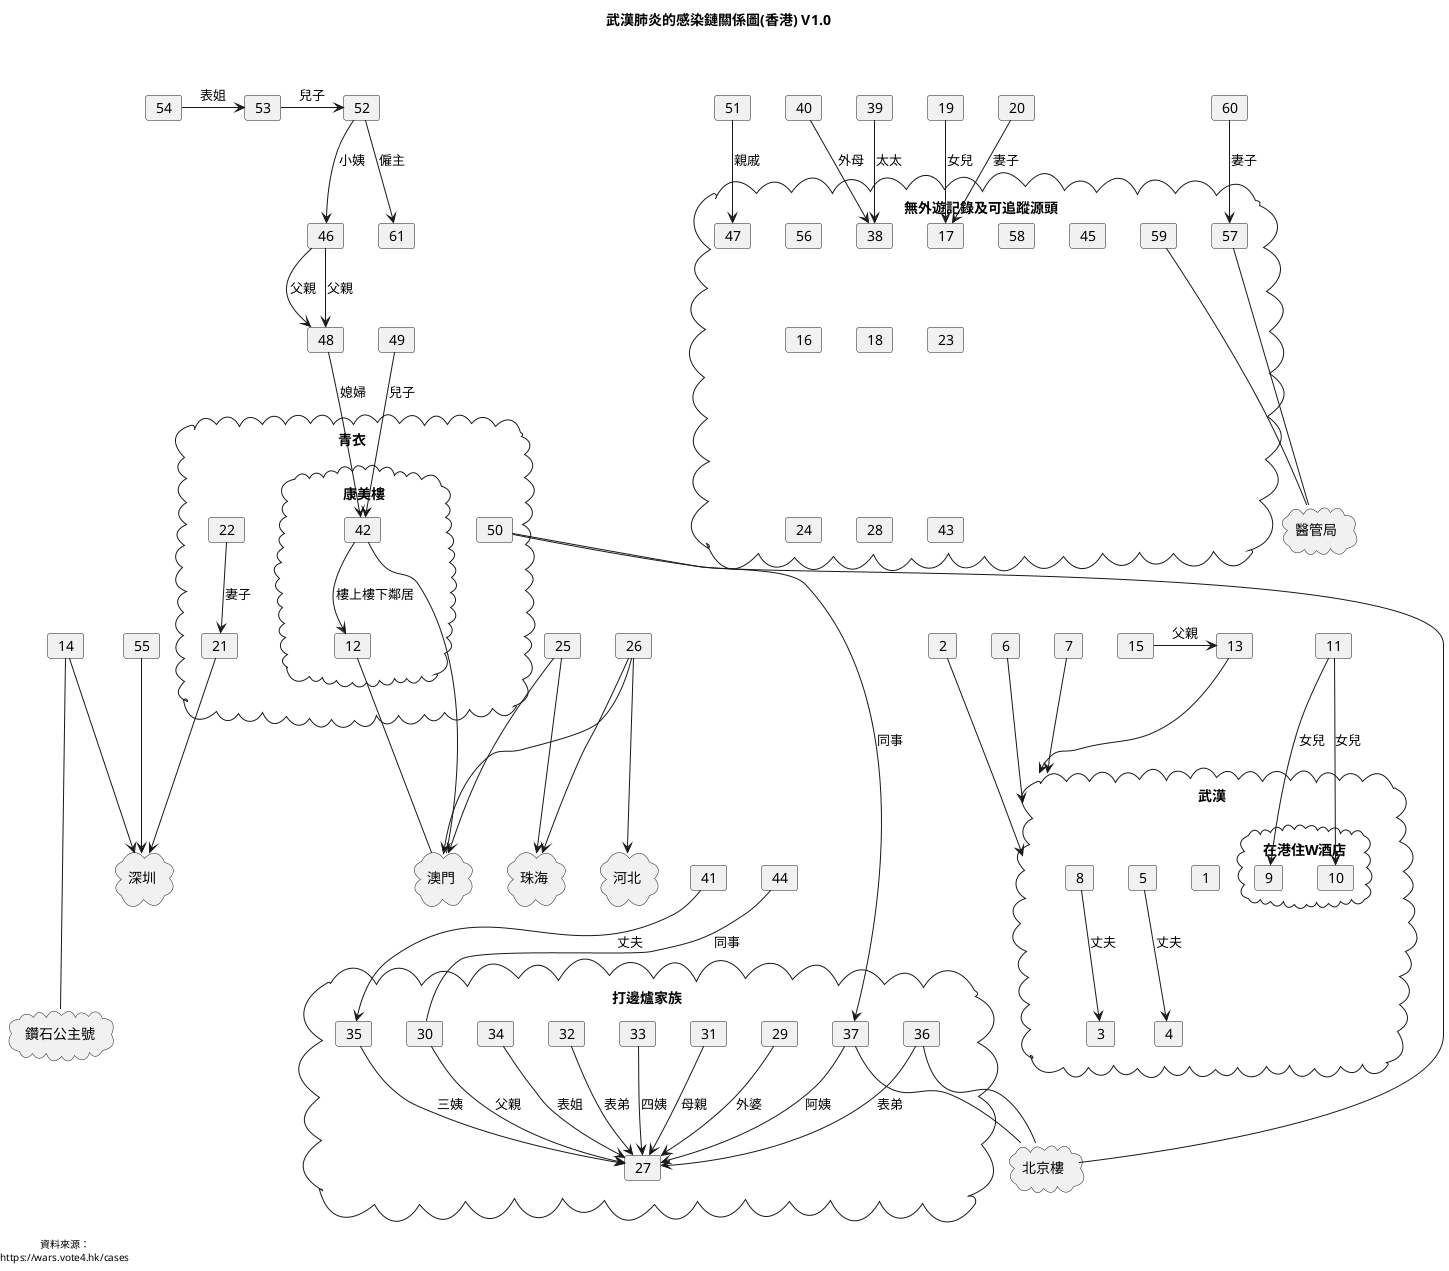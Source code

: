 @startuml

skinparam classAttributeIconSize 0
skinparam shadowing false
hide circle
skinparam monochrome true

skinparam class {
	BackgroundColor transparent
}

skinparam node {
	BackgroundColor transparent
}

skinparam Header {
	FontColor black
}

skinparam Footer {
	FontColor black
}

title 武漢肺炎的感染鏈關係圖(香港) V1.0\n\n

cloud "深圳" as ShenZhen

cloud "珠海" as Zhuhai

cloud "北京樓" as PekingRest

cloud "青衣" as TsingYi {

  cloud "康美樓" as HongMei {
    card 42
    card 12
    42 --> 12: 樓上樓下鄰居
  }
  card 21
  card 22
  card 50
  22-->21: 妻子
}

card 41
cloud "打邊爐家族" as HotPotFamily {
  card 27
  card 30
  card 29
  card 31
  card 33
  card 37
  card 32
  card 34
  card 35
  card 36
  29 --> 27: 外婆
  30 --> 27: 父親
  31 --> 27: 母親
  32 --> 27: 表弟
  33 --> 27: 四姨
  34 --> 27: 表姐
  35 --> 27: 三姨
  36 --> 27: 表弟
  37 --> 27: 阿姨
  41 --> 35: 丈夫
}

card 40
card 51
card 39

cloud "無外遊記錄及可追蹤源頭" as NoRecord {
  card 38
  card 56
  card 58
  card 45
  card 16
  card 17
  card 18
  card 23
  card 24
  card 28
  card 38
  card 43
  card 47
  card 59
  card 57
  39 --> 38: 太太
  40 --> 38: 外母
}

cloud "澳門" as Macau

cloud "武漢" as Wuhan {
  card 1
  card 3
  card 4
  card 5
  card 8

  cloud "在港住W酒店" as WHotel {
    card 9
    card 10
  }

  5--> 4: 丈夫
  8--> 3: 丈夫
}

cloud "鑽石公主號" as DiamondPrincess

cloud "醫管局" as HA
cloud "河北"

card 14
card 39
card 11
card 2
card 6
card 7
card 44
card 48
card 46
card 52
card 61
card 13
card 15
card 19
card 20
card 25
card 26
card 49
card 54
card 53
card 55
card 60
49 --> 42: 兒子
46 -> 48: 父親
21 --> ShenZhen
20 --> 17: 妻子
19 --> 17: 女兒
15 -> 13: 父親
14 --- DiamondPrincess
11 --> 10: 女兒
11 --> 9: 女兒
2 --> Wuhan
6 --> Wuhan
7 --> Wuhan
13 --> Wuhan
44 -- 30: 同事
52 --> 61: 僱主
52 --> 46: 小姨
46 --> 48: 父親
48 --> 42: 媳婦
42 -- Macau
12 -- Macau
25 --> Macau
25 --> Zhuhai
26 --> Macau
26 --> Zhuhai
26 --> 河北
50 --> 37: 同事
51 --> 47: 親戚
53 -> 52: 兒子
54 -> 53: 表姐
55 --> ShenZhen
59 --- HA
57 --- HA
60 --> 57: 妻子
14 --> ShenZhen
50 --- PekingRest
37 -- PekingRest
36 -- PekingRest

/'Layuot
'/

HongMei -[hidden]--- HotPotFamily
Wuhan -[hidden]- HotPotFamily

left footer
資料來源：
https://wars.vote4.hk/cases
endfooter

@enduml
